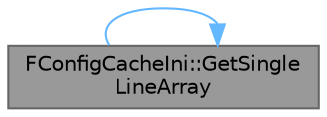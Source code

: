 digraph "FConfigCacheIni::GetSingleLineArray"
{
 // INTERACTIVE_SVG=YES
 // LATEX_PDF_SIZE
  bgcolor="transparent";
  edge [fontname=Helvetica,fontsize=10,labelfontname=Helvetica,labelfontsize=10];
  node [fontname=Helvetica,fontsize=10,shape=box,height=0.2,width=0.4];
  rankdir="LR";
  Node1 [id="Node000001",label="FConfigCacheIni::GetSingle\lLineArray",height=0.2,width=0.4,color="gray40", fillcolor="grey60", style="filled", fontcolor="black",tooltip="Loads a \"delimited\" list of strings."];
  Node1 -> Node1 [id="edge1_Node000001_Node000001",color="steelblue1",style="solid",tooltip=" "];
}
